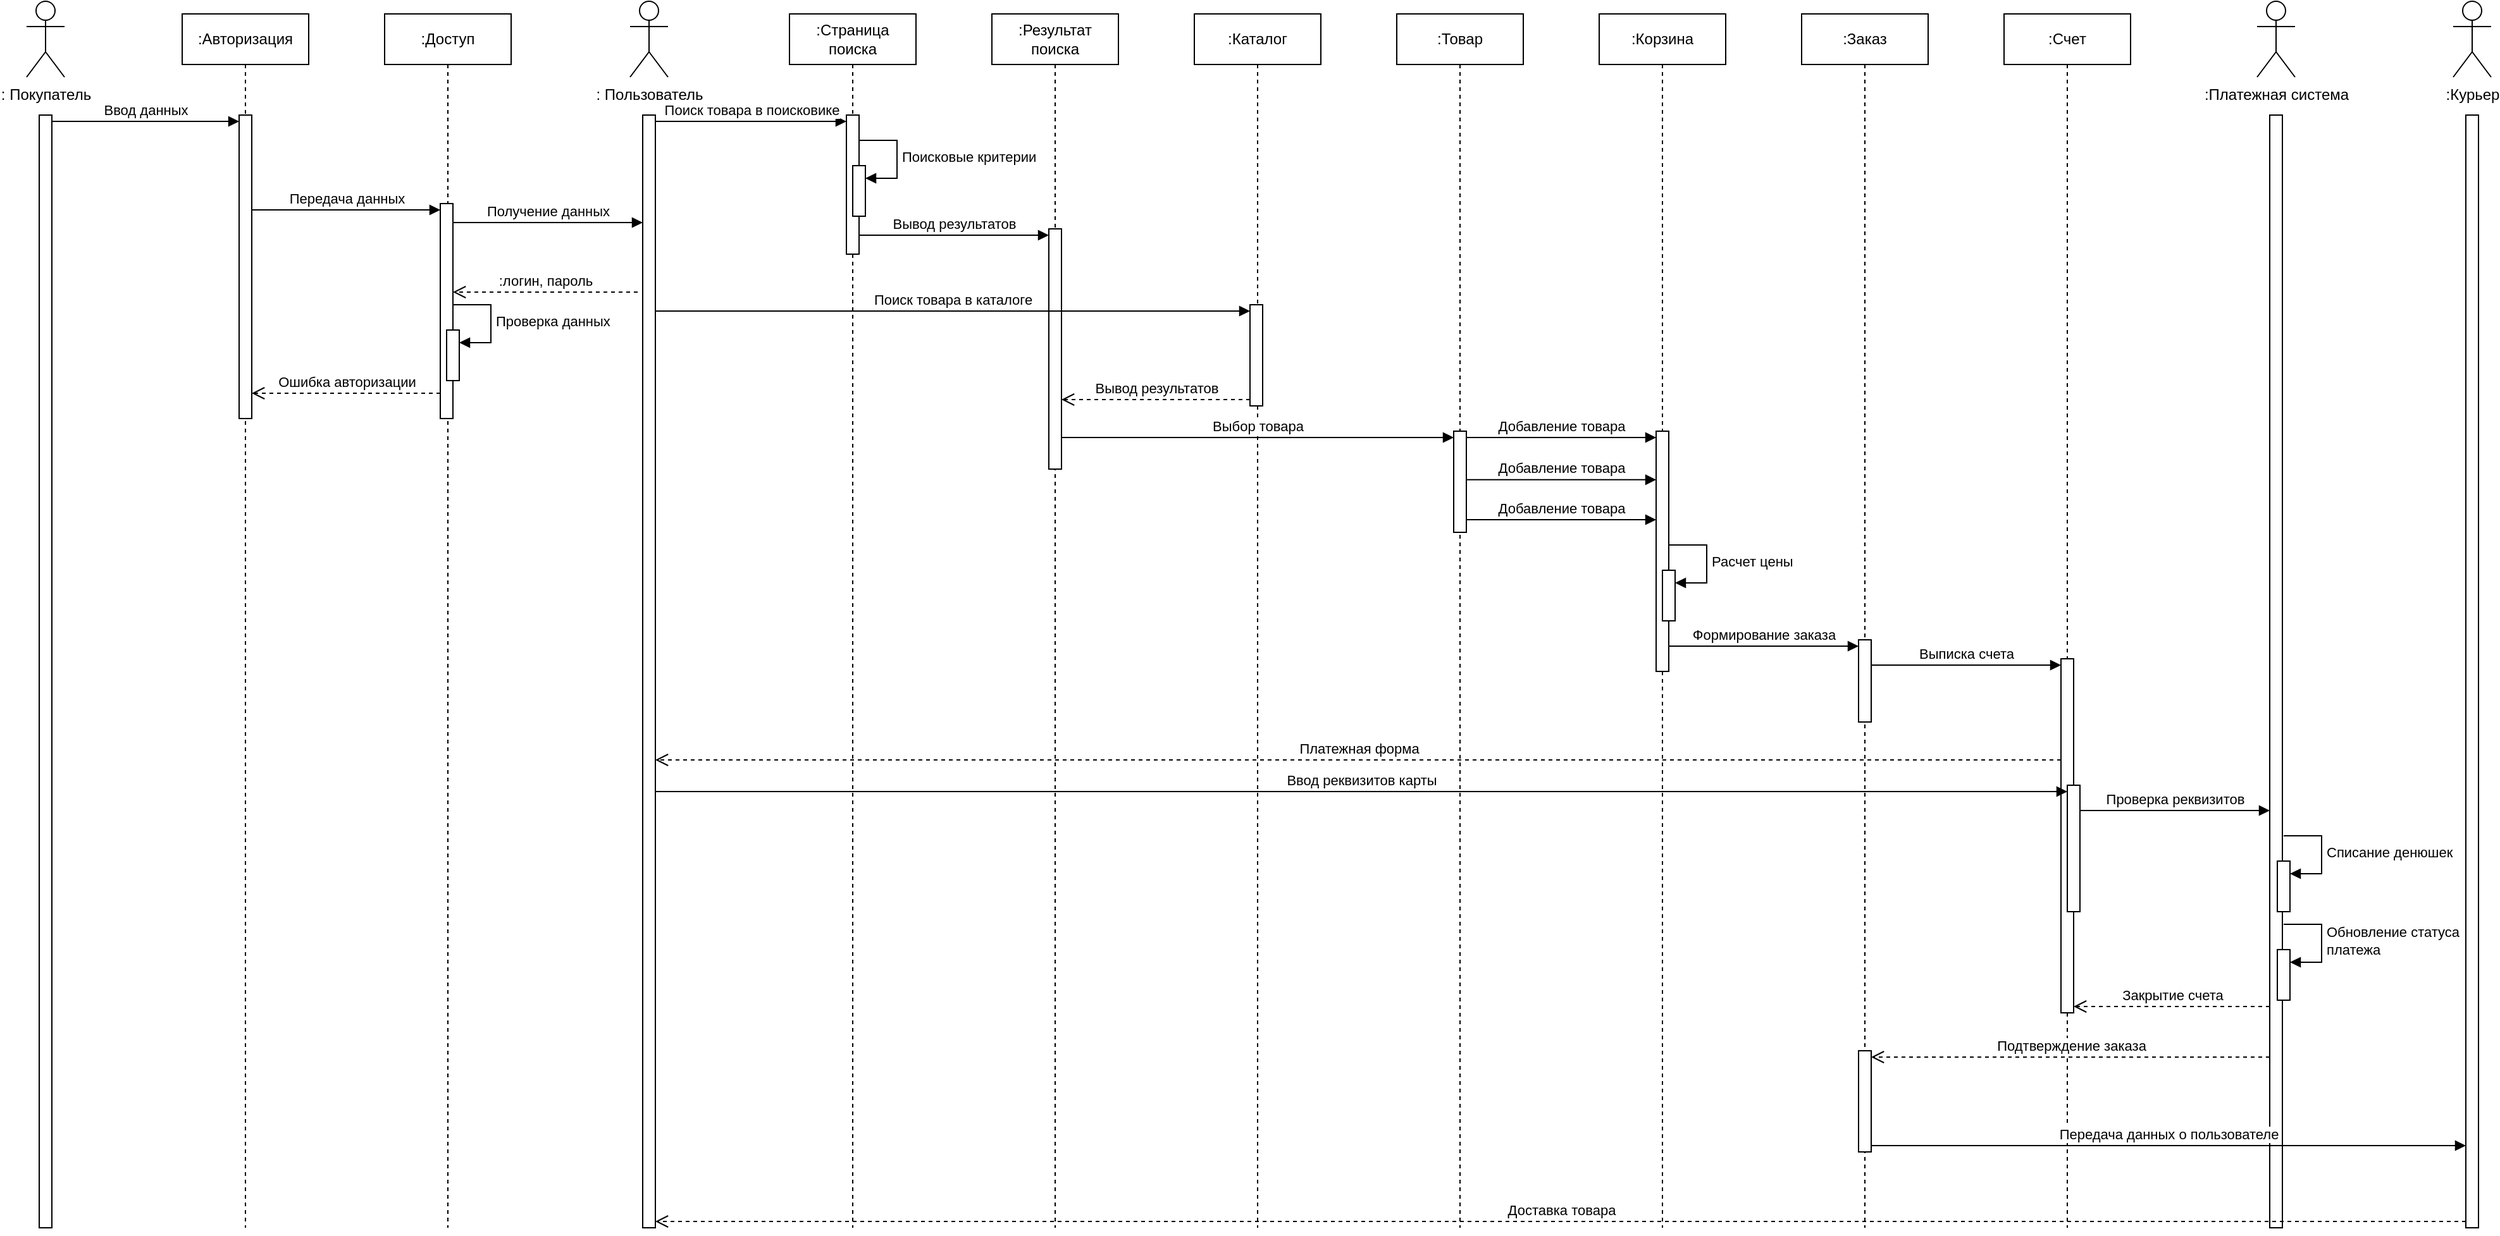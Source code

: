 <mxfile version="24.0.4" type="device">
  <diagram name="Страница — 1" id="9xa7tTSJgd2_Glu7l7I9">
    <mxGraphModel dx="2302" dy="1364" grid="1" gridSize="10" guides="1" tooltips="1" connect="1" arrows="1" fold="1" page="1" pageScale="1" pageWidth="827" pageHeight="1169" math="0" shadow="0">
      <root>
        <mxCell id="0" />
        <mxCell id="1" parent="0" />
        <mxCell id="XBxHbqEH50NBFgfwNpSP-52" value=":Корзина" style="shape=umlLifeline;perimeter=lifelinePerimeter;whiteSpace=wrap;html=1;container=1;dropTarget=0;collapsible=0;recursiveResize=0;outlineConnect=0;portConstraint=eastwest;newEdgeStyle={&quot;curved&quot;:0,&quot;rounded&quot;:0};" vertex="1" parent="1">
          <mxGeometry x="1370" y="120" width="100" height="960" as="geometry" />
        </mxCell>
        <mxCell id="XBxHbqEH50NBFgfwNpSP-61" value="Расчет цены" style="html=1;align=left;spacingLeft=2;endArrow=block;rounded=0;edgeStyle=orthogonalEdgeStyle;curved=0;rounded=0;" edge="1" parent="XBxHbqEH50NBFgfwNpSP-52">
          <mxGeometry relative="1" as="geometry">
            <mxPoint x="55" y="420" as="sourcePoint" />
            <Array as="points">
              <mxPoint x="85" y="450" />
            </Array>
            <mxPoint x="60" y="450" as="targetPoint" />
          </mxGeometry>
        </mxCell>
        <mxCell id="XBxHbqEH50NBFgfwNpSP-54" value="" style="html=1;points=[[0,0,0,0,5],[0,1,0,0,-5],[1,0,0,0,5],[1,1,0,0,-5]];perimeter=orthogonalPerimeter;outlineConnect=0;targetShapes=umlLifeline;portConstraint=eastwest;newEdgeStyle={&quot;curved&quot;:0,&quot;rounded&quot;:0};" vertex="1" parent="1">
          <mxGeometry x="1415" y="450" width="10" height="190" as="geometry" />
        </mxCell>
        <mxCell id="XBxHbqEH50NBFgfwNpSP-2" value=": Покупатель" style="shape=umlActor;verticalLabelPosition=bottom;verticalAlign=top;html=1;" vertex="1" parent="1">
          <mxGeometry x="127" y="110" width="30" height="60" as="geometry" />
        </mxCell>
        <mxCell id="XBxHbqEH50NBFgfwNpSP-3" value="" style="html=1;points=[[0,0,0,0,5],[0,1,0,0,-5],[1,0,0,0,5],[1,1,0,0,-5]];perimeter=orthogonalPerimeter;outlineConnect=0;targetShapes=umlLifeline;portConstraint=eastwest;newEdgeStyle={&quot;curved&quot;:0,&quot;rounded&quot;:0};" vertex="1" parent="1">
          <mxGeometry x="137" y="200" width="10" height="880" as="geometry" />
        </mxCell>
        <mxCell id="XBxHbqEH50NBFgfwNpSP-5" value=":Авторизация" style="shape=umlLifeline;perimeter=lifelinePerimeter;whiteSpace=wrap;html=1;container=1;dropTarget=0;collapsible=0;recursiveResize=0;outlineConnect=0;portConstraint=eastwest;newEdgeStyle={&quot;curved&quot;:0,&quot;rounded&quot;:0};" vertex="1" parent="1">
          <mxGeometry x="250" y="120" width="100" height="960" as="geometry" />
        </mxCell>
        <mxCell id="XBxHbqEH50NBFgfwNpSP-6" value="" style="html=1;points=[[0,0,0,0,5],[0,1,0,0,-5],[1,0,0,0,5],[1,1,0,0,-5]];perimeter=orthogonalPerimeter;outlineConnect=0;targetShapes=umlLifeline;portConstraint=eastwest;newEdgeStyle={&quot;curved&quot;:0,&quot;rounded&quot;:0};" vertex="1" parent="XBxHbqEH50NBFgfwNpSP-5">
          <mxGeometry x="45" y="80" width="10" height="240" as="geometry" />
        </mxCell>
        <mxCell id="XBxHbqEH50NBFgfwNpSP-7" value="Ввод данных" style="html=1;verticalAlign=bottom;endArrow=block;curved=0;rounded=0;entryX=0;entryY=0;entryDx=0;entryDy=5;exitX=1;exitY=0;exitDx=0;exitDy=5;exitPerimeter=0;" edge="1" target="XBxHbqEH50NBFgfwNpSP-6" parent="1" source="XBxHbqEH50NBFgfwNpSP-3">
          <mxGeometry relative="1" as="geometry">
            <mxPoint x="225" y="205" as="sourcePoint" />
          </mxGeometry>
        </mxCell>
        <mxCell id="XBxHbqEH50NBFgfwNpSP-13" value=":Доступ" style="shape=umlLifeline;perimeter=lifelinePerimeter;whiteSpace=wrap;html=1;container=1;dropTarget=0;collapsible=0;recursiveResize=0;outlineConnect=0;portConstraint=eastwest;newEdgeStyle={&quot;curved&quot;:0,&quot;rounded&quot;:0};" vertex="1" parent="1">
          <mxGeometry x="410" y="120" width="100" height="960" as="geometry" />
        </mxCell>
        <mxCell id="XBxHbqEH50NBFgfwNpSP-14" value="" style="html=1;points=[[0,0,0,0,5],[0,1,0,0,-5],[1,0,0,0,5],[1,1,0,0,-5]];perimeter=orthogonalPerimeter;outlineConnect=0;targetShapes=umlLifeline;portConstraint=eastwest;newEdgeStyle={&quot;curved&quot;:0,&quot;rounded&quot;:0};" vertex="1" parent="XBxHbqEH50NBFgfwNpSP-13">
          <mxGeometry x="44" y="150" width="10" height="170" as="geometry" />
        </mxCell>
        <mxCell id="XBxHbqEH50NBFgfwNpSP-26" value="" style="html=1;points=[[0,0,0,0,5],[0,1,0,0,-5],[1,0,0,0,5],[1,1,0,0,-5]];perimeter=orthogonalPerimeter;outlineConnect=0;targetShapes=umlLifeline;portConstraint=eastwest;newEdgeStyle={&quot;curved&quot;:0,&quot;rounded&quot;:0};" vertex="1" parent="XBxHbqEH50NBFgfwNpSP-13">
          <mxGeometry x="49" y="250" width="10" height="40" as="geometry" />
        </mxCell>
        <mxCell id="XBxHbqEH50NBFgfwNpSP-27" value="Проверка данных" style="html=1;align=left;spacingLeft=2;endArrow=block;rounded=0;edgeStyle=orthogonalEdgeStyle;curved=0;rounded=0;" edge="1" target="XBxHbqEH50NBFgfwNpSP-26" parent="XBxHbqEH50NBFgfwNpSP-13">
          <mxGeometry relative="1" as="geometry">
            <mxPoint x="54" y="230" as="sourcePoint" />
            <Array as="points">
              <mxPoint x="84" y="260" />
            </Array>
          </mxGeometry>
        </mxCell>
        <mxCell id="XBxHbqEH50NBFgfwNpSP-15" value="Передача данных" style="html=1;verticalAlign=bottom;endArrow=block;curved=0;rounded=0;entryX=0;entryY=0;entryDx=0;entryDy=5;" edge="1" target="XBxHbqEH50NBFgfwNpSP-14" parent="1" source="XBxHbqEH50NBFgfwNpSP-6">
          <mxGeometry relative="1" as="geometry">
            <mxPoint x="310" y="275" as="sourcePoint" />
          </mxGeometry>
        </mxCell>
        <mxCell id="XBxHbqEH50NBFgfwNpSP-16" value="Ошибка авторизации" style="html=1;verticalAlign=bottom;endArrow=open;dashed=1;endSize=8;curved=0;rounded=0;" edge="1" source="XBxHbqEH50NBFgfwNpSP-14" parent="1">
          <mxGeometry relative="1" as="geometry">
            <mxPoint x="305" y="420.0" as="targetPoint" />
            <mxPoint x="450" y="420" as="sourcePoint" />
          </mxGeometry>
        </mxCell>
        <mxCell id="XBxHbqEH50NBFgfwNpSP-17" value=": Пользователь" style="shape=umlActor;verticalLabelPosition=bottom;verticalAlign=top;html=1;" vertex="1" parent="1">
          <mxGeometry x="604" y="110" width="30" height="60" as="geometry" />
        </mxCell>
        <mxCell id="XBxHbqEH50NBFgfwNpSP-18" value="" style="html=1;points=[[0,0,0,0,5],[0,1,0,0,-5],[1,0,0,0,5],[1,1,0,0,-5]];perimeter=orthogonalPerimeter;outlineConnect=0;targetShapes=umlLifeline;portConstraint=eastwest;newEdgeStyle={&quot;curved&quot;:0,&quot;rounded&quot;:0};" vertex="1" parent="1">
          <mxGeometry x="614" y="200" width="10" height="880" as="geometry" />
        </mxCell>
        <mxCell id="XBxHbqEH50NBFgfwNpSP-21" value="Получение данных" style="html=1;verticalAlign=bottom;endArrow=block;curved=0;rounded=0;entryX=0;entryY=0;entryDx=0;entryDy=5;" edge="1" parent="1" source="XBxHbqEH50NBFgfwNpSP-14">
          <mxGeometry relative="1" as="geometry">
            <mxPoint x="544" y="285" as="sourcePoint" />
            <mxPoint x="614" y="285" as="targetPoint" />
          </mxGeometry>
        </mxCell>
        <mxCell id="XBxHbqEH50NBFgfwNpSP-22" value=":логин, пароль" style="html=1;verticalAlign=bottom;endArrow=open;dashed=1;endSize=8;curved=0;rounded=0;" edge="1" parent="1" target="XBxHbqEH50NBFgfwNpSP-14">
          <mxGeometry relative="1" as="geometry">
            <mxPoint x="544" y="355" as="targetPoint" />
            <mxPoint x="610" y="340" as="sourcePoint" />
          </mxGeometry>
        </mxCell>
        <mxCell id="XBxHbqEH50NBFgfwNpSP-28" value=":Страница поиска" style="shape=umlLifeline;perimeter=lifelinePerimeter;whiteSpace=wrap;html=1;container=1;dropTarget=0;collapsible=0;recursiveResize=0;outlineConnect=0;portConstraint=eastwest;newEdgeStyle={&quot;curved&quot;:0,&quot;rounded&quot;:0};" vertex="1" parent="1">
          <mxGeometry x="730" y="120" width="100" height="960" as="geometry" />
        </mxCell>
        <mxCell id="XBxHbqEH50NBFgfwNpSP-32" value="" style="html=1;points=[[0,0,0,0,5],[0,1,0,0,-5],[1,0,0,0,5],[1,1,0,0,-5]];perimeter=orthogonalPerimeter;outlineConnect=0;targetShapes=umlLifeline;portConstraint=eastwest;newEdgeStyle={&quot;curved&quot;:0,&quot;rounded&quot;:0};" vertex="1" parent="XBxHbqEH50NBFgfwNpSP-28">
          <mxGeometry x="45" y="80" width="10" height="110" as="geometry" />
        </mxCell>
        <mxCell id="XBxHbqEH50NBFgfwNpSP-35" value="" style="html=1;points=[[0,0,0,0,5],[0,1,0,0,-5],[1,0,0,0,5],[1,1,0,0,-5]];perimeter=orthogonalPerimeter;outlineConnect=0;targetShapes=umlLifeline;portConstraint=eastwest;newEdgeStyle={&quot;curved&quot;:0,&quot;rounded&quot;:0};" vertex="1" parent="XBxHbqEH50NBFgfwNpSP-28">
          <mxGeometry x="50" y="120" width="10" height="40" as="geometry" />
        </mxCell>
        <mxCell id="XBxHbqEH50NBFgfwNpSP-36" value="Поисковые критерии" style="html=1;align=left;spacingLeft=2;endArrow=block;rounded=0;edgeStyle=orthogonalEdgeStyle;curved=0;rounded=0;" edge="1" target="XBxHbqEH50NBFgfwNpSP-35" parent="XBxHbqEH50NBFgfwNpSP-28">
          <mxGeometry relative="1" as="geometry">
            <mxPoint x="55" y="100" as="sourcePoint" />
            <Array as="points">
              <mxPoint x="85" y="130" />
            </Array>
          </mxGeometry>
        </mxCell>
        <mxCell id="XBxHbqEH50NBFgfwNpSP-29" value=":Результат поиска" style="shape=umlLifeline;perimeter=lifelinePerimeter;whiteSpace=wrap;html=1;container=1;dropTarget=0;collapsible=0;recursiveResize=0;outlineConnect=0;portConstraint=eastwest;newEdgeStyle={&quot;curved&quot;:0,&quot;rounded&quot;:0};" vertex="1" parent="1">
          <mxGeometry x="890" y="120" width="100" height="960" as="geometry" />
        </mxCell>
        <mxCell id="XBxHbqEH50NBFgfwNpSP-37" value="" style="html=1;points=[[0,0,0,0,5],[0,1,0,0,-5],[1,0,0,0,5],[1,1,0,0,-5]];perimeter=orthogonalPerimeter;outlineConnect=0;targetShapes=umlLifeline;portConstraint=eastwest;newEdgeStyle={&quot;curved&quot;:0,&quot;rounded&quot;:0};" vertex="1" parent="XBxHbqEH50NBFgfwNpSP-29">
          <mxGeometry x="45" y="170" width="10" height="190" as="geometry" />
        </mxCell>
        <mxCell id="XBxHbqEH50NBFgfwNpSP-30" value=":Каталог" style="shape=umlLifeline;perimeter=lifelinePerimeter;whiteSpace=wrap;html=1;container=1;dropTarget=0;collapsible=0;recursiveResize=0;outlineConnect=0;portConstraint=eastwest;newEdgeStyle={&quot;curved&quot;:0,&quot;rounded&quot;:0};" vertex="1" parent="1">
          <mxGeometry x="1050" y="120" width="100" height="960" as="geometry" />
        </mxCell>
        <mxCell id="XBxHbqEH50NBFgfwNpSP-43" value="" style="html=1;points=[[0,0,0,0,5],[0,1,0,0,-5],[1,0,0,0,5],[1,1,0,0,-5]];perimeter=orthogonalPerimeter;outlineConnect=0;targetShapes=umlLifeline;portConstraint=eastwest;newEdgeStyle={&quot;curved&quot;:0,&quot;rounded&quot;:0};" vertex="1" parent="XBxHbqEH50NBFgfwNpSP-30">
          <mxGeometry x="44" y="230" width="10" height="80" as="geometry" />
        </mxCell>
        <mxCell id="XBxHbqEH50NBFgfwNpSP-44" value="Поиск товара в каталоге" style="html=1;verticalAlign=bottom;endArrow=block;curved=0;rounded=0;entryX=0;entryY=0;entryDx=0;entryDy=5;" edge="1" target="XBxHbqEH50NBFgfwNpSP-43" parent="XBxHbqEH50NBFgfwNpSP-30">
          <mxGeometry x="0.001" relative="1" as="geometry">
            <mxPoint x="-426" y="235" as="sourcePoint" />
            <mxPoint as="offset" />
          </mxGeometry>
        </mxCell>
        <mxCell id="XBxHbqEH50NBFgfwNpSP-31" value=":Товар" style="shape=umlLifeline;perimeter=lifelinePerimeter;whiteSpace=wrap;html=1;container=1;dropTarget=0;collapsible=0;recursiveResize=0;outlineConnect=0;portConstraint=eastwest;newEdgeStyle={&quot;curved&quot;:0,&quot;rounded&quot;:0};" vertex="1" parent="1">
          <mxGeometry x="1210" y="120" width="100" height="960" as="geometry" />
        </mxCell>
        <mxCell id="XBxHbqEH50NBFgfwNpSP-33" value="Поиск товара в поисковике" style="html=1;verticalAlign=bottom;endArrow=block;curved=0;rounded=0;entryX=0;entryY=0;entryDx=0;entryDy=5;exitX=1;exitY=0;exitDx=0;exitDy=5;exitPerimeter=0;" edge="1" target="XBxHbqEH50NBFgfwNpSP-32" parent="1" source="XBxHbqEH50NBFgfwNpSP-18">
          <mxGeometry relative="1" as="geometry">
            <mxPoint x="704" y="205" as="sourcePoint" />
          </mxGeometry>
        </mxCell>
        <mxCell id="XBxHbqEH50NBFgfwNpSP-38" value="Вывод результатов" style="html=1;verticalAlign=bottom;endArrow=block;curved=0;rounded=0;entryX=0;entryY=0;entryDx=0;entryDy=5;" edge="1" target="XBxHbqEH50NBFgfwNpSP-37" parent="1" source="XBxHbqEH50NBFgfwNpSP-32">
          <mxGeometry relative="1" as="geometry">
            <mxPoint x="865" y="295" as="sourcePoint" />
          </mxGeometry>
        </mxCell>
        <mxCell id="XBxHbqEH50NBFgfwNpSP-45" value="Вывод результатов" style="html=1;verticalAlign=bottom;endArrow=open;dashed=1;endSize=8;curved=0;rounded=0;exitX=0;exitY=1;exitDx=0;exitDy=-5;" edge="1" source="XBxHbqEH50NBFgfwNpSP-43" parent="1">
          <mxGeometry relative="1" as="geometry">
            <mxPoint x="945" y="425" as="targetPoint" />
          </mxGeometry>
        </mxCell>
        <mxCell id="XBxHbqEH50NBFgfwNpSP-50" value="Выбор товара" style="html=1;verticalAlign=bottom;endArrow=block;curved=0;rounded=0;entryX=0;entryY=0;entryDx=0;entryDy=5;" edge="1" target="XBxHbqEH50NBFgfwNpSP-49" parent="1" source="XBxHbqEH50NBFgfwNpSP-37">
          <mxGeometry relative="1" as="geometry">
            <mxPoint x="1185" y="315" as="sourcePoint" />
          </mxGeometry>
        </mxCell>
        <mxCell id="XBxHbqEH50NBFgfwNpSP-55" value="Добавление товара" style="html=1;verticalAlign=bottom;endArrow=block;curved=0;rounded=0;entryX=0;entryY=0;entryDx=0;entryDy=5;" edge="1" target="XBxHbqEH50NBFgfwNpSP-54" parent="1" source="XBxHbqEH50NBFgfwNpSP-49">
          <mxGeometry relative="1" as="geometry">
            <mxPoint x="1345" y="335" as="sourcePoint" />
          </mxGeometry>
        </mxCell>
        <mxCell id="XBxHbqEH50NBFgfwNpSP-57" value="Добавление товара" style="html=1;verticalAlign=bottom;endArrow=block;curved=0;rounded=0;entryX=0;entryY=0;entryDx=0;entryDy=5;" edge="1" parent="1">
          <mxGeometry relative="1" as="geometry">
            <mxPoint x="1265" y="520" as="sourcePoint" />
            <mxPoint x="1415" y="520" as="targetPoint" />
          </mxGeometry>
        </mxCell>
        <mxCell id="XBxHbqEH50NBFgfwNpSP-58" value="Добавление товара" style="html=1;verticalAlign=bottom;endArrow=block;curved=0;rounded=0;entryX=0;entryY=0;entryDx=0;entryDy=5;" edge="1" parent="1">
          <mxGeometry relative="1" as="geometry">
            <mxPoint x="1265" y="488.41" as="sourcePoint" />
            <mxPoint x="1415" y="488.41" as="targetPoint" />
          </mxGeometry>
        </mxCell>
        <mxCell id="XBxHbqEH50NBFgfwNpSP-49" value="" style="html=1;points=[[0,0,0,0,5],[0,1,0,0,-5],[1,0,0,0,5],[1,1,0,0,-5]];perimeter=orthogonalPerimeter;outlineConnect=0;targetShapes=umlLifeline;portConstraint=eastwest;newEdgeStyle={&quot;curved&quot;:0,&quot;rounded&quot;:0};" vertex="1" parent="1">
          <mxGeometry x="1255" y="450" width="10" height="80" as="geometry" />
        </mxCell>
        <mxCell id="XBxHbqEH50NBFgfwNpSP-62" value="" style="html=1;points=[[0,0,0,0,5],[0,1,0,0,-5],[1,0,0,0,5],[1,1,0,0,-5]];perimeter=orthogonalPerimeter;outlineConnect=0;targetShapes=umlLifeline;portConstraint=eastwest;newEdgeStyle={&quot;curved&quot;:0,&quot;rounded&quot;:0};" vertex="1" parent="1">
          <mxGeometry x="1420" y="560" width="10" height="40" as="geometry" />
        </mxCell>
        <mxCell id="XBxHbqEH50NBFgfwNpSP-63" value=":Заказ" style="shape=umlLifeline;perimeter=lifelinePerimeter;whiteSpace=wrap;html=1;container=1;dropTarget=0;collapsible=0;recursiveResize=0;outlineConnect=0;portConstraint=eastwest;newEdgeStyle={&quot;curved&quot;:0,&quot;rounded&quot;:0};" vertex="1" parent="1">
          <mxGeometry x="1530" y="120" width="100" height="960" as="geometry" />
        </mxCell>
        <mxCell id="XBxHbqEH50NBFgfwNpSP-64" value="" style="html=1;points=[[0,0,0,0,5],[0,1,0,0,-5],[1,0,0,0,5],[1,1,0,0,-5]];perimeter=orthogonalPerimeter;outlineConnect=0;targetShapes=umlLifeline;portConstraint=eastwest;newEdgeStyle={&quot;curved&quot;:0,&quot;rounded&quot;:0};" vertex="1" parent="XBxHbqEH50NBFgfwNpSP-63">
          <mxGeometry x="45" y="495" width="10" height="65" as="geometry" />
        </mxCell>
        <mxCell id="XBxHbqEH50NBFgfwNpSP-65" value="Формирование заказа" style="html=1;verticalAlign=bottom;endArrow=block;curved=0;rounded=0;entryX=0;entryY=0;entryDx=0;entryDy=5;" edge="1" target="XBxHbqEH50NBFgfwNpSP-64" parent="1" source="XBxHbqEH50NBFgfwNpSP-54">
          <mxGeometry relative="1" as="geometry">
            <mxPoint x="1505" y="620" as="sourcePoint" />
          </mxGeometry>
        </mxCell>
        <mxCell id="XBxHbqEH50NBFgfwNpSP-67" value=":Счет" style="shape=umlLifeline;perimeter=lifelinePerimeter;whiteSpace=wrap;html=1;container=1;dropTarget=0;collapsible=0;recursiveResize=0;outlineConnect=0;portConstraint=eastwest;newEdgeStyle={&quot;curved&quot;:0,&quot;rounded&quot;:0};" vertex="1" parent="1">
          <mxGeometry x="1690" y="120" width="100" height="960" as="geometry" />
        </mxCell>
        <mxCell id="XBxHbqEH50NBFgfwNpSP-69" value="" style="html=1;points=[[0,0,0,0,5],[0,1,0,0,-5],[1,0,0,0,5],[1,1,0,0,-5]];perimeter=orthogonalPerimeter;outlineConnect=0;targetShapes=umlLifeline;portConstraint=eastwest;newEdgeStyle={&quot;curved&quot;:0,&quot;rounded&quot;:0};" vertex="1" parent="XBxHbqEH50NBFgfwNpSP-67">
          <mxGeometry x="45" y="510" width="10" height="280" as="geometry" />
        </mxCell>
        <mxCell id="XBxHbqEH50NBFgfwNpSP-75" value="" style="html=1;points=[[0,0,0,0,5],[0,1,0,0,-5],[1,0,0,0,5],[1,1,0,0,-5]];perimeter=orthogonalPerimeter;outlineConnect=0;targetShapes=umlLifeline;portConstraint=eastwest;newEdgeStyle={&quot;curved&quot;:0,&quot;rounded&quot;:0};" vertex="1" parent="XBxHbqEH50NBFgfwNpSP-67">
          <mxGeometry x="50" y="610" width="10" height="100" as="geometry" />
        </mxCell>
        <mxCell id="XBxHbqEH50NBFgfwNpSP-70" value="Выписка счета" style="html=1;verticalAlign=bottom;endArrow=block;curved=0;rounded=0;entryX=0;entryY=0;entryDx=0;entryDy=5;" edge="1" target="XBxHbqEH50NBFgfwNpSP-69" parent="1" source="XBxHbqEH50NBFgfwNpSP-64">
          <mxGeometry relative="1" as="geometry">
            <mxPoint x="1665" y="635" as="sourcePoint" />
          </mxGeometry>
        </mxCell>
        <mxCell id="XBxHbqEH50NBFgfwNpSP-74" value="Платежная форма" style="html=1;verticalAlign=bottom;endArrow=open;dashed=1;endSize=8;curved=0;rounded=0;exitX=0;exitY=1;exitDx=0;exitDy=-5;exitPerimeter=0;" edge="1" parent="1">
          <mxGeometry relative="1" as="geometry">
            <mxPoint x="1735" y="710" as="sourcePoint" />
            <mxPoint x="624" y="710" as="targetPoint" />
          </mxGeometry>
        </mxCell>
        <mxCell id="XBxHbqEH50NBFgfwNpSP-76" value="Ввод реквизитов карты" style="html=1;verticalAlign=bottom;endArrow=block;curved=0;rounded=0;entryX=0;entryY=0;entryDx=0;entryDy=5;" edge="1" target="XBxHbqEH50NBFgfwNpSP-75" parent="1" source="XBxHbqEH50NBFgfwNpSP-18">
          <mxGeometry relative="1" as="geometry">
            <mxPoint x="1670" y="735" as="sourcePoint" />
          </mxGeometry>
        </mxCell>
        <mxCell id="XBxHbqEH50NBFgfwNpSP-78" value=":Платежная система" style="shape=umlActor;verticalLabelPosition=bottom;verticalAlign=top;html=1;" vertex="1" parent="1">
          <mxGeometry x="1890" y="110" width="30" height="60" as="geometry" />
        </mxCell>
        <mxCell id="XBxHbqEH50NBFgfwNpSP-79" value="" style="html=1;points=[[0,0,0,0,5],[0,1,0,0,-5],[1,0,0,0,5],[1,1,0,0,-5]];perimeter=orthogonalPerimeter;outlineConnect=0;targetShapes=umlLifeline;portConstraint=eastwest;newEdgeStyle={&quot;curved&quot;:0,&quot;rounded&quot;:0};" vertex="1" parent="1">
          <mxGeometry x="1900" y="200" width="10" height="880" as="geometry" />
        </mxCell>
        <mxCell id="XBxHbqEH50NBFgfwNpSP-81" value="Проверка реквизитов" style="html=1;verticalAlign=bottom;endArrow=block;curved=0;rounded=0;" edge="1" parent="1">
          <mxGeometry width="80" relative="1" as="geometry">
            <mxPoint x="1750" y="750" as="sourcePoint" />
            <mxPoint x="1900" y="750" as="targetPoint" />
          </mxGeometry>
        </mxCell>
        <mxCell id="XBxHbqEH50NBFgfwNpSP-82" value="" style="html=1;points=[[0,0,0,0,5],[0,1,0,0,-5],[1,0,0,0,5],[1,1,0,0,-5]];perimeter=orthogonalPerimeter;outlineConnect=0;targetShapes=umlLifeline;portConstraint=eastwest;newEdgeStyle={&quot;curved&quot;:0,&quot;rounded&quot;:0};" vertex="1" parent="1">
          <mxGeometry x="1906" y="790" width="10" height="40" as="geometry" />
        </mxCell>
        <mxCell id="XBxHbqEH50NBFgfwNpSP-83" value="Списание денюшек" style="html=1;align=left;spacingLeft=2;endArrow=block;rounded=0;edgeStyle=orthogonalEdgeStyle;curved=0;rounded=0;" edge="1" target="XBxHbqEH50NBFgfwNpSP-82" parent="1">
          <mxGeometry relative="1" as="geometry">
            <mxPoint x="1911" y="770" as="sourcePoint" />
            <Array as="points">
              <mxPoint x="1941" y="800" />
            </Array>
          </mxGeometry>
        </mxCell>
        <mxCell id="XBxHbqEH50NBFgfwNpSP-84" value="" style="html=1;points=[[0,0,0,0,5],[0,1,0,0,-5],[1,0,0,0,5],[1,1,0,0,-5]];perimeter=orthogonalPerimeter;outlineConnect=0;targetShapes=umlLifeline;portConstraint=eastwest;newEdgeStyle={&quot;curved&quot;:0,&quot;rounded&quot;:0};" vertex="1" parent="1">
          <mxGeometry x="1906" y="860" width="10" height="40" as="geometry" />
        </mxCell>
        <mxCell id="XBxHbqEH50NBFgfwNpSP-85" value="Обновление статуса&amp;nbsp;&lt;div&gt;платежа&lt;/div&gt;" style="html=1;align=left;spacingLeft=2;endArrow=block;rounded=0;edgeStyle=orthogonalEdgeStyle;curved=0;rounded=0;" edge="1" target="XBxHbqEH50NBFgfwNpSP-84" parent="1">
          <mxGeometry relative="1" as="geometry">
            <mxPoint x="1911" y="840" as="sourcePoint" />
            <Array as="points">
              <mxPoint x="1941" y="870" />
            </Array>
          </mxGeometry>
        </mxCell>
        <mxCell id="XBxHbqEH50NBFgfwNpSP-86" value="Закрытие счета" style="html=1;verticalAlign=bottom;endArrow=open;dashed=1;endSize=8;curved=0;rounded=0;entryX=1;entryY=1;entryDx=0;entryDy=-5;entryPerimeter=0;" edge="1" parent="1" source="XBxHbqEH50NBFgfwNpSP-79" target="XBxHbqEH50NBFgfwNpSP-69">
          <mxGeometry relative="1" as="geometry">
            <mxPoint x="1860" y="920" as="sourcePoint" />
            <mxPoint x="1780" y="920" as="targetPoint" />
          </mxGeometry>
        </mxCell>
        <mxCell id="XBxHbqEH50NBFgfwNpSP-87" value="" style="html=1;points=[[0,0,0,0,5],[0,1,0,0,-5],[1,0,0,0,5],[1,1,0,0,-5]];perimeter=orthogonalPerimeter;outlineConnect=0;targetShapes=umlLifeline;portConstraint=eastwest;newEdgeStyle={&quot;curved&quot;:0,&quot;rounded&quot;:0};" vertex="1" parent="1">
          <mxGeometry x="1575" y="940" width="10" height="80" as="geometry" />
        </mxCell>
        <mxCell id="XBxHbqEH50NBFgfwNpSP-88" value="Подтверждение заказа" style="html=1;verticalAlign=bottom;endArrow=open;dashed=1;endSize=8;curved=0;rounded=0;entryX=1;entryY=0;entryDx=0;entryDy=5;entryPerimeter=0;" edge="1" parent="1" source="XBxHbqEH50NBFgfwNpSP-79" target="XBxHbqEH50NBFgfwNpSP-87">
          <mxGeometry relative="1" as="geometry">
            <mxPoint x="1880" y="950" as="sourcePoint" />
            <mxPoint x="1800" y="950" as="targetPoint" />
          </mxGeometry>
        </mxCell>
        <mxCell id="XBxHbqEH50NBFgfwNpSP-89" value=":Курьер" style="shape=umlActor;verticalLabelPosition=bottom;verticalAlign=top;html=1;" vertex="1" parent="1">
          <mxGeometry x="2045" y="110" width="30" height="60" as="geometry" />
        </mxCell>
        <mxCell id="XBxHbqEH50NBFgfwNpSP-90" value="" style="html=1;points=[[0,0,0,0,5],[0,1,0,0,-5],[1,0,0,0,5],[1,1,0,0,-5]];perimeter=orthogonalPerimeter;outlineConnect=0;targetShapes=umlLifeline;portConstraint=eastwest;newEdgeStyle={&quot;curved&quot;:0,&quot;rounded&quot;:0};" vertex="1" parent="1">
          <mxGeometry x="2055" y="200" width="10" height="880" as="geometry" />
        </mxCell>
        <mxCell id="XBxHbqEH50NBFgfwNpSP-91" value="Передача данных о пользователе" style="html=1;verticalAlign=bottom;endArrow=block;curved=0;rounded=0;exitX=1;exitY=1;exitDx=0;exitDy=-5;exitPerimeter=0;" edge="1" parent="1" source="XBxHbqEH50NBFgfwNpSP-87" target="XBxHbqEH50NBFgfwNpSP-90">
          <mxGeometry width="80" relative="1" as="geometry">
            <mxPoint x="1770" y="1040" as="sourcePoint" />
            <mxPoint x="1850" y="1040" as="targetPoint" />
          </mxGeometry>
        </mxCell>
        <mxCell id="XBxHbqEH50NBFgfwNpSP-93" value="Доставка товара" style="html=1;verticalAlign=bottom;endArrow=open;dashed=1;endSize=8;curved=0;rounded=0;exitX=0;exitY=1;exitDx=0;exitDy=-5;exitPerimeter=0;entryX=1;entryY=1;entryDx=0;entryDy=-5;entryPerimeter=0;" edge="1" parent="1" source="XBxHbqEH50NBFgfwNpSP-90" target="XBxHbqEH50NBFgfwNpSP-18">
          <mxGeometry x="0.0" relative="1" as="geometry">
            <mxPoint x="1906" y="1079.39" as="sourcePoint" />
            <mxPoint x="1826" y="1079.39" as="targetPoint" />
            <mxPoint as="offset" />
          </mxGeometry>
        </mxCell>
      </root>
    </mxGraphModel>
  </diagram>
</mxfile>
